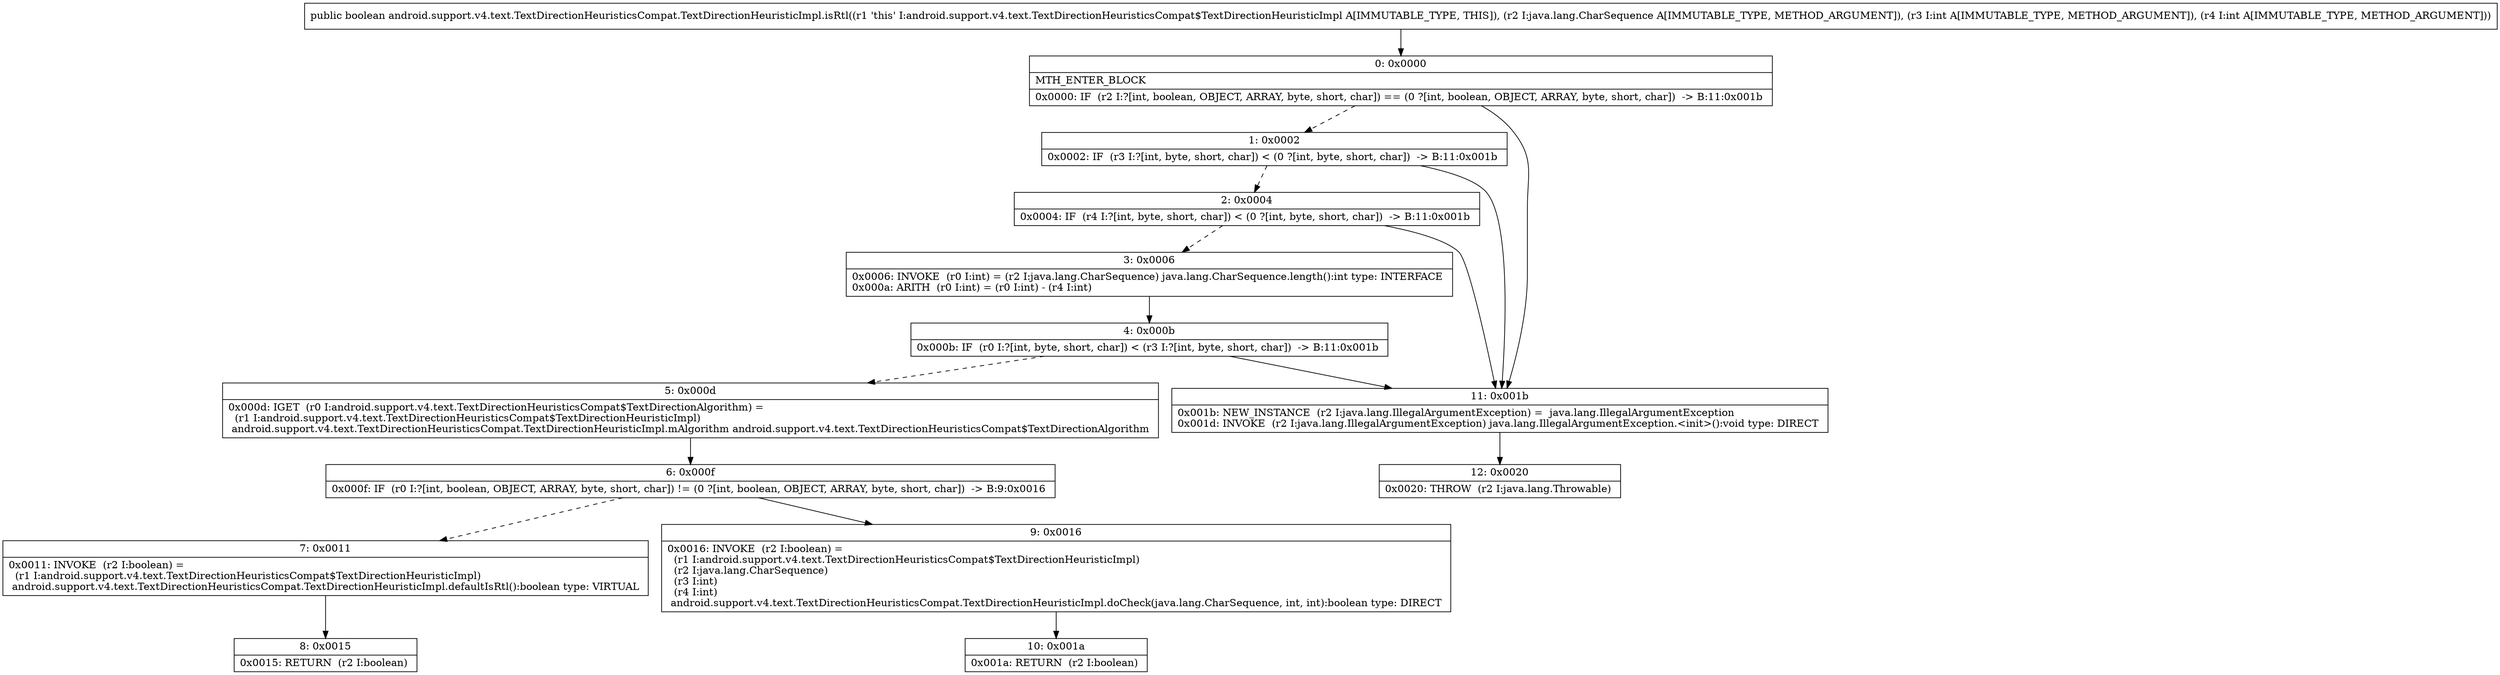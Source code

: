 digraph "CFG forandroid.support.v4.text.TextDirectionHeuristicsCompat.TextDirectionHeuristicImpl.isRtl(Ljava\/lang\/CharSequence;II)Z" {
Node_0 [shape=record,label="{0\:\ 0x0000|MTH_ENTER_BLOCK\l|0x0000: IF  (r2 I:?[int, boolean, OBJECT, ARRAY, byte, short, char]) == (0 ?[int, boolean, OBJECT, ARRAY, byte, short, char])  \-\> B:11:0x001b \l}"];
Node_1 [shape=record,label="{1\:\ 0x0002|0x0002: IF  (r3 I:?[int, byte, short, char]) \< (0 ?[int, byte, short, char])  \-\> B:11:0x001b \l}"];
Node_2 [shape=record,label="{2\:\ 0x0004|0x0004: IF  (r4 I:?[int, byte, short, char]) \< (0 ?[int, byte, short, char])  \-\> B:11:0x001b \l}"];
Node_3 [shape=record,label="{3\:\ 0x0006|0x0006: INVOKE  (r0 I:int) = (r2 I:java.lang.CharSequence) java.lang.CharSequence.length():int type: INTERFACE \l0x000a: ARITH  (r0 I:int) = (r0 I:int) \- (r4 I:int) \l}"];
Node_4 [shape=record,label="{4\:\ 0x000b|0x000b: IF  (r0 I:?[int, byte, short, char]) \< (r3 I:?[int, byte, short, char])  \-\> B:11:0x001b \l}"];
Node_5 [shape=record,label="{5\:\ 0x000d|0x000d: IGET  (r0 I:android.support.v4.text.TextDirectionHeuristicsCompat$TextDirectionAlgorithm) = \l  (r1 I:android.support.v4.text.TextDirectionHeuristicsCompat$TextDirectionHeuristicImpl)\l android.support.v4.text.TextDirectionHeuristicsCompat.TextDirectionHeuristicImpl.mAlgorithm android.support.v4.text.TextDirectionHeuristicsCompat$TextDirectionAlgorithm \l}"];
Node_6 [shape=record,label="{6\:\ 0x000f|0x000f: IF  (r0 I:?[int, boolean, OBJECT, ARRAY, byte, short, char]) != (0 ?[int, boolean, OBJECT, ARRAY, byte, short, char])  \-\> B:9:0x0016 \l}"];
Node_7 [shape=record,label="{7\:\ 0x0011|0x0011: INVOKE  (r2 I:boolean) = \l  (r1 I:android.support.v4.text.TextDirectionHeuristicsCompat$TextDirectionHeuristicImpl)\l android.support.v4.text.TextDirectionHeuristicsCompat.TextDirectionHeuristicImpl.defaultIsRtl():boolean type: VIRTUAL \l}"];
Node_8 [shape=record,label="{8\:\ 0x0015|0x0015: RETURN  (r2 I:boolean) \l}"];
Node_9 [shape=record,label="{9\:\ 0x0016|0x0016: INVOKE  (r2 I:boolean) = \l  (r1 I:android.support.v4.text.TextDirectionHeuristicsCompat$TextDirectionHeuristicImpl)\l  (r2 I:java.lang.CharSequence)\l  (r3 I:int)\l  (r4 I:int)\l android.support.v4.text.TextDirectionHeuristicsCompat.TextDirectionHeuristicImpl.doCheck(java.lang.CharSequence, int, int):boolean type: DIRECT \l}"];
Node_10 [shape=record,label="{10\:\ 0x001a|0x001a: RETURN  (r2 I:boolean) \l}"];
Node_11 [shape=record,label="{11\:\ 0x001b|0x001b: NEW_INSTANCE  (r2 I:java.lang.IllegalArgumentException) =  java.lang.IllegalArgumentException \l0x001d: INVOKE  (r2 I:java.lang.IllegalArgumentException) java.lang.IllegalArgumentException.\<init\>():void type: DIRECT \l}"];
Node_12 [shape=record,label="{12\:\ 0x0020|0x0020: THROW  (r2 I:java.lang.Throwable) \l}"];
MethodNode[shape=record,label="{public boolean android.support.v4.text.TextDirectionHeuristicsCompat.TextDirectionHeuristicImpl.isRtl((r1 'this' I:android.support.v4.text.TextDirectionHeuristicsCompat$TextDirectionHeuristicImpl A[IMMUTABLE_TYPE, THIS]), (r2 I:java.lang.CharSequence A[IMMUTABLE_TYPE, METHOD_ARGUMENT]), (r3 I:int A[IMMUTABLE_TYPE, METHOD_ARGUMENT]), (r4 I:int A[IMMUTABLE_TYPE, METHOD_ARGUMENT])) }"];
MethodNode -> Node_0;
Node_0 -> Node_1[style=dashed];
Node_0 -> Node_11;
Node_1 -> Node_2[style=dashed];
Node_1 -> Node_11;
Node_2 -> Node_3[style=dashed];
Node_2 -> Node_11;
Node_3 -> Node_4;
Node_4 -> Node_5[style=dashed];
Node_4 -> Node_11;
Node_5 -> Node_6;
Node_6 -> Node_7[style=dashed];
Node_6 -> Node_9;
Node_7 -> Node_8;
Node_9 -> Node_10;
Node_11 -> Node_12;
}

